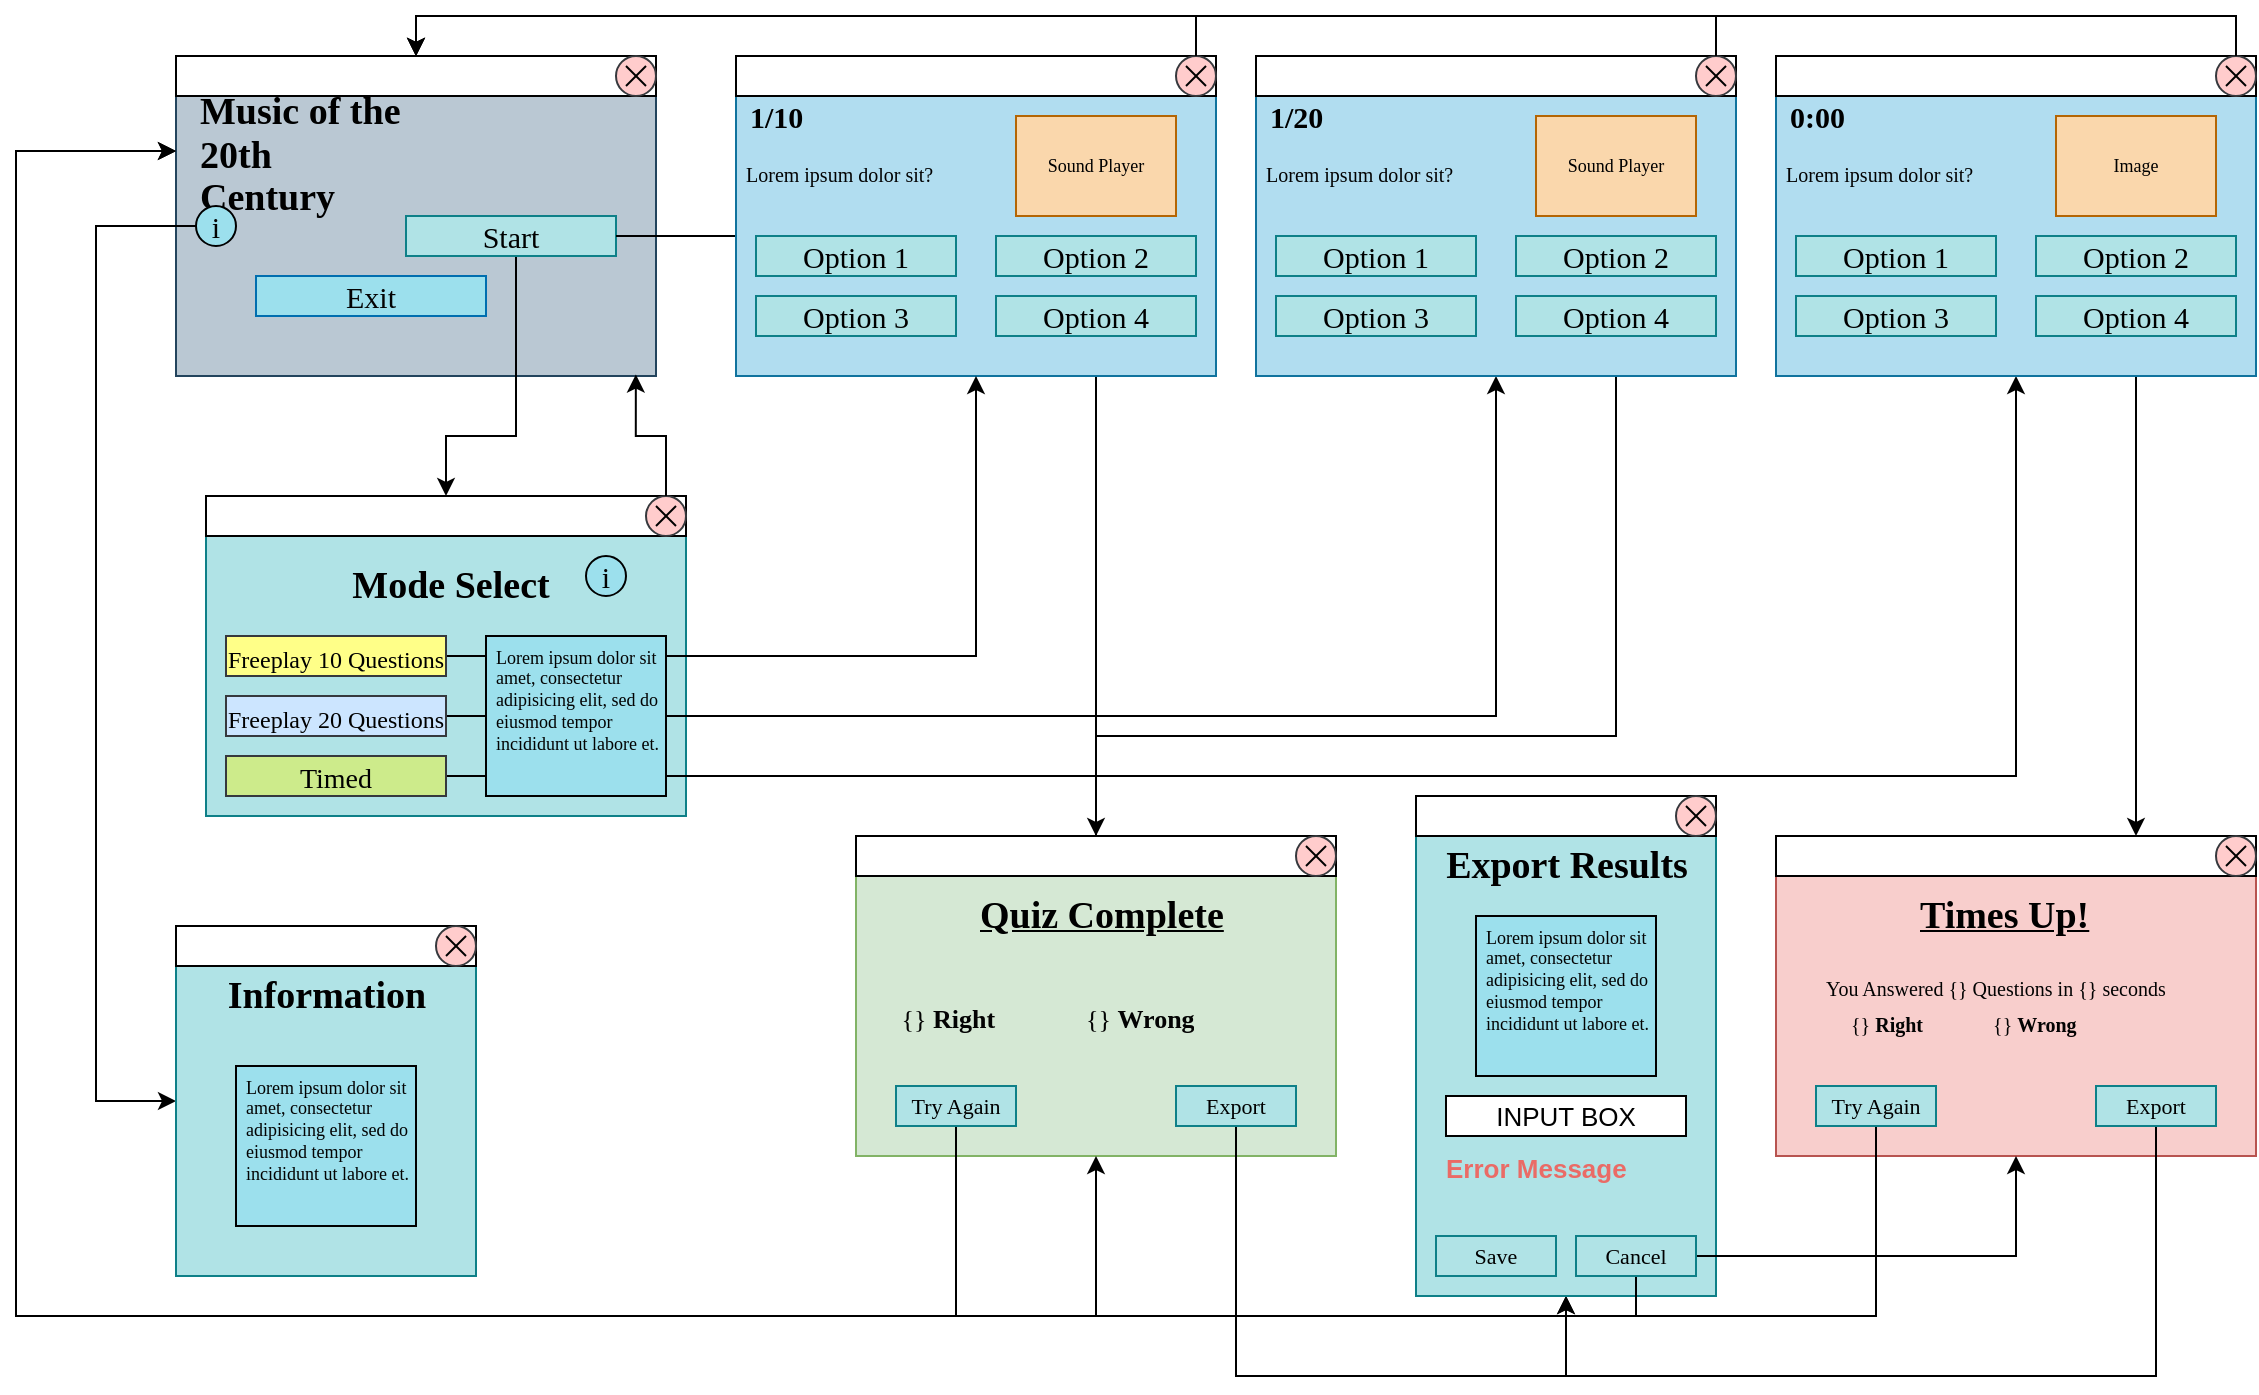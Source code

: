 <mxfile version="18.1.1" type="device"><diagram id="61djbIle68MF5SKyG_hI" name="Page-1"><mxGraphModel dx="2074" dy="706" grid="1" gridSize="10" guides="1" tooltips="1" connect="1" arrows="1" fold="1" page="1" pageScale="1" pageWidth="827" pageHeight="1169" math="0" shadow="0"><root><mxCell id="0"/><mxCell id="1" parent="0"/><mxCell id="8jJtC8SI8rTkBqyfktKI-1" value="" style="rounded=0;whiteSpace=wrap;html=1;fillColor=#bac8d3;strokeColor=#23445d;" parent="1" vertex="1"><mxGeometry x="40" y="40" width="240" height="150" as="geometry"/></mxCell><mxCell id="8jJtC8SI8rTkBqyfktKI-16" style="edgeStyle=orthogonalEdgeStyle;rounded=0;orthogonalLoop=1;jettySize=auto;html=1;exitX=0.5;exitY=1;exitDx=0;exitDy=0;fontFamily=Garamond;fontSize=19;fontColor=#030303;entryX=0.5;entryY=0;entryDx=0;entryDy=0;" parent="1" source="8jJtC8SI8rTkBqyfktKI-2" target="8jJtC8SI8rTkBqyfktKI-17" edge="1"><mxGeometry relative="1" as="geometry"><mxPoint x="70" y="290" as="targetPoint"/><Array as="points"><mxPoint x="210" y="220"/><mxPoint x="175" y="220"/></Array></mxGeometry></mxCell><mxCell id="8jJtC8SI8rTkBqyfktKI-2" value="&lt;font style=&quot;font-size: 15px;&quot; face=&quot;Garamond&quot;&gt;Start&lt;/font&gt;" style="rounded=0;whiteSpace=wrap;html=1;fillColor=#b0e3e6;strokeColor=#0e8088;" parent="1" vertex="1"><mxGeometry x="155" y="110" width="105" height="20" as="geometry"/></mxCell><mxCell id="8jJtC8SI8rTkBqyfktKI-3" value="&lt;font color=&quot;#030303&quot; style=&quot;font-size: 15px;&quot; face=&quot;Garamond&quot;&gt;Exit&lt;/font&gt;" style="rounded=0;whiteSpace=wrap;html=1;fillColor=#9CE0ED;strokeColor=#006EAF;fontColor=#ffffff;" parent="1" vertex="1"><mxGeometry x="80" y="140" width="115" height="20" as="geometry"/></mxCell><mxCell id="8jJtC8SI8rTkBqyfktKI-14" style="edgeStyle=orthogonalEdgeStyle;rounded=0;orthogonalLoop=1;jettySize=auto;html=1;exitX=1;exitY=0.5;exitDx=0;exitDy=0;fontFamily=Garamond;fontSize=19;fontColor=#030303;" parent="1" source="8jJtC8SI8rTkBqyfktKI-2" edge="1"><mxGeometry relative="1" as="geometry"><mxPoint x="400" y="100" as="targetPoint"/><mxPoint x="270" y="100" as="sourcePoint"/></mxGeometry></mxCell><mxCell id="8jJtC8SI8rTkBqyfktKI-7" value="&lt;h2&gt;&lt;font style=&quot;line-height: 0; font-size: 19px;&quot; face=&quot;Garamond&quot;&gt;Music of the 20th Century&lt;/font&gt;&lt;/h2&gt;" style="text;html=1;fillColor=none;align=left;verticalAlign=middle;whiteSpace=wrap;rounded=0;" parent="1" vertex="1"><mxGeometry x="50" y="50" width="110" height="60" as="geometry"/></mxCell><mxCell id="8jJtC8SI8rTkBqyfktKI-8" value="" style="rounded=0;whiteSpace=wrap;html=1;fontFamily=Garamond;fontSize=15;" parent="1" vertex="1"><mxGeometry x="40" y="30" width="240" height="20" as="geometry"/></mxCell><mxCell id="8jJtC8SI8rTkBqyfktKI-181" style="edgeStyle=orthogonalEdgeStyle;rounded=0;orthogonalLoop=1;jettySize=auto;html=1;exitX=0.75;exitY=1;exitDx=0;exitDy=0;entryX=0.75;entryY=0;entryDx=0;entryDy=0;fontFamily=Verdana;fontSize=10;fontColor=#030303;" parent="1" source="8jJtC8SI8rTkBqyfktKI-15" edge="1"><mxGeometry relative="1" as="geometry"><mxPoint x="500" y="465" as="targetPoint"/></mxGeometry></mxCell><mxCell id="8jJtC8SI8rTkBqyfktKI-15" value="" style="rounded=0;whiteSpace=wrap;html=1;fontFamily=Garamond;fontSize=19;fillColor=#b1ddf0;strokeColor=#10739e;" parent="1" vertex="1"><mxGeometry x="320" y="30" width="240" height="160" as="geometry"/></mxCell><mxCell id="8jJtC8SI8rTkBqyfktKI-17" value="" style="rounded=0;whiteSpace=wrap;html=1;fontFamily=Garamond;fontSize=19;fillColor=#b0e3e6;strokeColor=#0e8088;" parent="1" vertex="1"><mxGeometry x="55" y="250" width="240" height="160" as="geometry"/></mxCell><mxCell id="8jJtC8SI8rTkBqyfktKI-114" style="edgeStyle=orthogonalEdgeStyle;rounded=0;orthogonalLoop=1;jettySize=auto;html=1;exitX=1;exitY=0.5;exitDx=0;exitDy=0;fontFamily=Verdana;fontSize=15;fontColor=#030303;" parent="1" source="8jJtC8SI8rTkBqyfktKI-20" target="8jJtC8SI8rTkBqyfktKI-100" edge="1"><mxGeometry relative="1" as="geometry"/></mxCell><mxCell id="8jJtC8SI8rTkBqyfktKI-20" value="&lt;span style=&quot;font-size: 14px;&quot;&gt;Timed&lt;/span&gt;" style="rounded=0;whiteSpace=wrap;html=1;fontFamily=Garamond;fontSize=19;fillColor=#cdeb8b;strokeColor=#36393d;" parent="1" vertex="1"><mxGeometry x="65" y="380" width="110" height="20" as="geometry"/></mxCell><mxCell id="8jJtC8SI8rTkBqyfktKI-37" style="edgeStyle=orthogonalEdgeStyle;rounded=0;orthogonalLoop=1;jettySize=auto;html=1;exitX=1;exitY=0.5;exitDx=0;exitDy=0;entryX=0.5;entryY=1;entryDx=0;entryDy=0;fontFamily=Verdana;fontSize=9;fontColor=#030303;" parent="1" source="8jJtC8SI8rTkBqyfktKI-21" target="8jJtC8SI8rTkBqyfktKI-15" edge="1"><mxGeometry relative="1" as="geometry"/></mxCell><mxCell id="8jJtC8SI8rTkBqyfktKI-21" value="&lt;font style=&quot;font-size: 12px;&quot;&gt;Freeplay 10 Questions&lt;/font&gt;" style="rounded=0;whiteSpace=wrap;html=1;fontFamily=Garamond;fontSize=19;fillColor=#ffff88;strokeColor=#36393d;" parent="1" vertex="1"><mxGeometry x="65" y="320" width="110" height="20" as="geometry"/></mxCell><mxCell id="8jJtC8SI8rTkBqyfktKI-113" style="edgeStyle=orthogonalEdgeStyle;rounded=0;orthogonalLoop=1;jettySize=auto;html=1;exitX=1;exitY=0.5;exitDx=0;exitDy=0;entryX=0.5;entryY=1;entryDx=0;entryDy=0;fontFamily=Verdana;fontSize=15;fontColor=#030303;" parent="1" source="8jJtC8SI8rTkBqyfktKI-22" target="8jJtC8SI8rTkBqyfktKI-87" edge="1"><mxGeometry relative="1" as="geometry"/></mxCell><mxCell id="8jJtC8SI8rTkBqyfktKI-22" value="&lt;font style=&quot;font-size: 12px;&quot;&gt;Freeplay 20 Questions&lt;/font&gt;" style="rounded=0;whiteSpace=wrap;html=1;fontFamily=Garamond;fontSize=19;fillColor=#cce5ff;strokeColor=#36393d;" parent="1" vertex="1"><mxGeometry x="65" y="350" width="110" height="20" as="geometry"/></mxCell><mxCell id="8jJtC8SI8rTkBqyfktKI-25" value="&lt;font face=&quot;Verdana&quot; style=&quot;font-size: 15px;&quot;&gt;i&lt;/font&gt;" style="ellipse;whiteSpace=wrap;html=1;aspect=fixed;fontFamily=Garamond;fontSize=19;fontColor=#030303;fillColor=#9CE0ED;" parent="1" vertex="1"><mxGeometry x="245" y="280" width="20" height="20" as="geometry"/></mxCell><mxCell id="8jJtC8SI8rTkBqyfktKI-31" value="&lt;font style=&quot;font-size: 19px;&quot; face=&quot;Garamond&quot;&gt;&lt;b&gt;Mode Select&lt;/b&gt;&lt;/font&gt;" style="text;html=1;align=center;verticalAlign=middle;whiteSpace=wrap;rounded=0;fontFamily=Verdana;fontSize=12;" parent="1" vertex="1"><mxGeometry x="115" y="280" width="125" height="30" as="geometry"/></mxCell><mxCell id="8jJtC8SI8rTkBqyfktKI-32" value="" style="rounded=0;whiteSpace=wrap;html=1;fontFamily=Garamond;fontSize=15;" parent="1" vertex="1"><mxGeometry x="55" y="250" width="240" height="20" as="geometry"/></mxCell><mxCell id="8jJtC8SI8rTkBqyfktKI-34" value="" style="rounded=0;whiteSpace=wrap;html=1;fontFamily=Garamond;fontSize=19;fontColor=#030303;fillColor=#9CE0ED;align=left;" parent="1" vertex="1"><mxGeometry x="195" y="320" width="90" height="80" as="geometry"/></mxCell><mxCell id="8jJtC8SI8rTkBqyfktKI-35" value="&lt;h1&gt;&lt;br&gt;&lt;/h1&gt;&lt;p&gt;Lorem ipsum dolor sit amet, consectetur adipisicing elit, sed do eiusmod tempor incididunt ut labore et.&lt;/p&gt;" style="text;html=1;strokeColor=none;fillColor=none;spacing=5;spacingTop=-20;whiteSpace=wrap;overflow=hidden;rounded=0;labelBackgroundColor=none;fontFamily=Verdana;fontSize=9;fontColor=#030303;" parent="1" vertex="1"><mxGeometry x="195" y="290" width="90" height="110" as="geometry"/></mxCell><mxCell id="8jJtC8SI8rTkBqyfktKI-54" value="" style="group" parent="1" vertex="1" connectable="0"><mxGeometry x="275" y="250" width="20" height="20" as="geometry"/></mxCell><mxCell id="8jJtC8SI8rTkBqyfktKI-46" value="" style="ellipse;whiteSpace=wrap;html=1;aspect=fixed;labelBackgroundColor=none;fontFamily=Verdana;fontSize=9;fillColor=#ffcccc;strokeColor=#36393d;" parent="8jJtC8SI8rTkBqyfktKI-54" vertex="1"><mxGeometry width="20" height="20" as="geometry"/></mxCell><mxCell id="8jJtC8SI8rTkBqyfktKI-42" value="" style="endArrow=none;html=1;rounded=0;fontFamily=Garamond;fontSize=19;fontColor=#030303;" parent="8jJtC8SI8rTkBqyfktKI-54" edge="1"><mxGeometry width="50" height="50" relative="1" as="geometry"><mxPoint x="5" y="5" as="sourcePoint"/><mxPoint x="15" y="15" as="targetPoint"/></mxGeometry></mxCell><mxCell id="8jJtC8SI8rTkBqyfktKI-43" value="" style="endArrow=none;html=1;rounded=0;fontFamily=Garamond;fontSize=19;fontColor=#030303;" parent="8jJtC8SI8rTkBqyfktKI-54" edge="1"><mxGeometry width="50" height="50" relative="1" as="geometry"><mxPoint x="5" y="15" as="sourcePoint"/><mxPoint x="15" y="5" as="targetPoint"/></mxGeometry></mxCell><mxCell id="8jJtC8SI8rTkBqyfktKI-55" value="" style="group" parent="1" vertex="1" connectable="0"><mxGeometry x="260" y="30" width="20" height="20" as="geometry"/></mxCell><mxCell id="8jJtC8SI8rTkBqyfktKI-56" value="" style="ellipse;whiteSpace=wrap;html=1;aspect=fixed;labelBackgroundColor=none;fontFamily=Verdana;fontSize=9;fillColor=#ffcccc;strokeColor=#36393d;" parent="8jJtC8SI8rTkBqyfktKI-55" vertex="1"><mxGeometry width="20" height="20" as="geometry"/></mxCell><mxCell id="8jJtC8SI8rTkBqyfktKI-57" value="" style="endArrow=none;html=1;rounded=0;fontFamily=Garamond;fontSize=19;fontColor=#030303;" parent="8jJtC8SI8rTkBqyfktKI-55" edge="1"><mxGeometry width="50" height="50" relative="1" as="geometry"><mxPoint x="5" y="5" as="sourcePoint"/><mxPoint x="15" y="15" as="targetPoint"/></mxGeometry></mxCell><mxCell id="8jJtC8SI8rTkBqyfktKI-58" value="" style="endArrow=none;html=1;rounded=0;fontFamily=Garamond;fontSize=19;fontColor=#030303;" parent="8jJtC8SI8rTkBqyfktKI-55" edge="1"><mxGeometry width="50" height="50" relative="1" as="geometry"><mxPoint x="5" y="15" as="sourcePoint"/><mxPoint x="15" y="5" as="targetPoint"/></mxGeometry></mxCell><mxCell id="8jJtC8SI8rTkBqyfktKI-61" value="" style="rounded=0;whiteSpace=wrap;html=1;fontFamily=Garamond;fontSize=15;" parent="1" vertex="1"><mxGeometry x="320" y="30" width="240" height="20" as="geometry"/></mxCell><mxCell id="8jJtC8SI8rTkBqyfktKI-62" value="" style="group" parent="1" vertex="1" connectable="0"><mxGeometry x="540" y="30" width="20" height="20" as="geometry"/></mxCell><mxCell id="8jJtC8SI8rTkBqyfktKI-63" value="" style="ellipse;whiteSpace=wrap;html=1;aspect=fixed;labelBackgroundColor=none;fontFamily=Verdana;fontSize=9;fillColor=#ffcccc;strokeColor=#36393d;" parent="8jJtC8SI8rTkBqyfktKI-62" vertex="1"><mxGeometry width="20" height="20" as="geometry"/></mxCell><mxCell id="8jJtC8SI8rTkBqyfktKI-64" value="" style="endArrow=none;html=1;rounded=0;fontFamily=Garamond;fontSize=19;fontColor=#030303;" parent="8jJtC8SI8rTkBqyfktKI-62" edge="1"><mxGeometry width="50" height="50" relative="1" as="geometry"><mxPoint x="5" y="5" as="sourcePoint"/><mxPoint x="15" y="15" as="targetPoint"/></mxGeometry></mxCell><mxCell id="8jJtC8SI8rTkBqyfktKI-65" value="" style="endArrow=none;html=1;rounded=0;fontFamily=Garamond;fontSize=19;fontColor=#030303;" parent="8jJtC8SI8rTkBqyfktKI-62" edge="1"><mxGeometry width="50" height="50" relative="1" as="geometry"><mxPoint x="5" y="15" as="sourcePoint"/><mxPoint x="15" y="5" as="targetPoint"/></mxGeometry></mxCell><mxCell id="8jJtC8SI8rTkBqyfktKI-66" value="Sound Player" style="rounded=0;whiteSpace=wrap;html=1;labelBackgroundColor=none;fontFamily=Verdana;fontSize=9;fillColor=#fad7ac;strokeColor=#b46504;" parent="1" vertex="1"><mxGeometry x="460" y="60" width="80" height="50" as="geometry"/></mxCell><mxCell id="8jJtC8SI8rTkBqyfktKI-67" value="&lt;font style=&quot;font-size: 15px;&quot; face=&quot;Garamond&quot;&gt;Option 1&lt;/font&gt;" style="rounded=0;whiteSpace=wrap;html=1;fillColor=#b0e3e6;strokeColor=#0e8088;" parent="1" vertex="1"><mxGeometry x="330" y="120" width="100" height="20" as="geometry"/></mxCell><mxCell id="8jJtC8SI8rTkBqyfktKI-68" value="&lt;span style=&quot;font-family: Garamond; font-size: 15px;&quot;&gt;Option 3&lt;/span&gt;" style="rounded=0;whiteSpace=wrap;html=1;fillColor=#b0e3e6;strokeColor=#0e8088;" parent="1" vertex="1"><mxGeometry x="330" y="150" width="100" height="20" as="geometry"/></mxCell><mxCell id="8jJtC8SI8rTkBqyfktKI-69" value="&lt;span style=&quot;font-family: Garamond; font-size: 15px;&quot;&gt;Option 2&lt;/span&gt;" style="rounded=0;whiteSpace=wrap;html=1;fillColor=#b0e3e6;strokeColor=#0e8088;" parent="1" vertex="1"><mxGeometry x="450" y="120" width="100" height="20" as="geometry"/></mxCell><mxCell id="8jJtC8SI8rTkBqyfktKI-70" value="&lt;span style=&quot;font-family: Garamond; font-size: 15px;&quot;&gt;Option 4&lt;/span&gt;" style="rounded=0;whiteSpace=wrap;html=1;fillColor=#b0e3e6;strokeColor=#0e8088;" parent="1" vertex="1"><mxGeometry x="450" y="150" width="100" height="20" as="geometry"/></mxCell><mxCell id="8jJtC8SI8rTkBqyfktKI-72" value="&lt;p style=&quot;line-height: 0.8;&quot;&gt;&lt;/p&gt;&lt;h1 style=&quot;&quot;&gt;&lt;span style=&quot;background-color: initial; font-weight: normal; line-height: 0.8;&quot;&gt;&lt;font style=&quot;font-size: 10px;&quot;&gt;Lorem ipsum dolor sit?&lt;/font&gt;&lt;/span&gt;&lt;br&gt;&lt;/h1&gt;&lt;p&gt;&lt;/p&gt;" style="text;html=1;strokeColor=none;fillColor=none;spacing=5;spacingTop=-20;whiteSpace=wrap;overflow=hidden;rounded=0;labelBackgroundColor=none;fontFamily=Verdana;fontSize=9;fontColor=#030303;" parent="1" vertex="1"><mxGeometry x="320" y="75" width="130" height="50" as="geometry"/></mxCell><mxCell id="8jJtC8SI8rTkBqyfktKI-73" value="&lt;h2&gt;&lt;font style=&quot;line-height: 0; font-size: 15px;&quot; face=&quot;Garamond&quot;&gt;1/10&lt;/font&gt;&lt;/h2&gt;" style="text;html=1;fillColor=none;align=left;verticalAlign=middle;whiteSpace=wrap;rounded=0;" parent="1" vertex="1"><mxGeometry x="325" y="30" width="110" height="60" as="geometry"/></mxCell><mxCell id="8jJtC8SI8rTkBqyfktKI-136" style="edgeStyle=orthogonalEdgeStyle;rounded=0;orthogonalLoop=1;jettySize=auto;html=1;exitX=0;exitY=0.5;exitDx=0;exitDy=0;entryX=0;entryY=0.5;entryDx=0;entryDy=0;fontFamily=Verdana;fontSize=15;fontColor=#030303;" parent="1" source="8jJtC8SI8rTkBqyfktKI-74" target="8jJtC8SI8rTkBqyfktKI-118" edge="1"><mxGeometry relative="1" as="geometry"><Array as="points"><mxPoint y="115"/><mxPoint y="553"/></Array></mxGeometry></mxCell><mxCell id="8jJtC8SI8rTkBqyfktKI-74" value="&lt;font face=&quot;Verdana&quot; style=&quot;font-size: 15px;&quot;&gt;i&lt;/font&gt;" style="ellipse;whiteSpace=wrap;html=1;aspect=fixed;fontFamily=Garamond;fontSize=19;fontColor=#030303;fillColor=#9CE0ED;" parent="1" vertex="1"><mxGeometry x="50" y="105" width="20" height="20" as="geometry"/></mxCell><mxCell id="zmsjuyuUUa3Po2NDkEb8-5" style="edgeStyle=orthogonalEdgeStyle;rounded=0;orthogonalLoop=1;jettySize=auto;html=1;exitX=0.75;exitY=1;exitDx=0;exitDy=0;fontSize=13;entryX=0.5;entryY=0;entryDx=0;entryDy=0;" parent="1" source="8jJtC8SI8rTkBqyfktKI-87" target="8jJtC8SI8rTkBqyfktKI-160" edge="1"><mxGeometry relative="1" as="geometry"><mxPoint x="760" y="420" as="targetPoint"/><Array as="points"><mxPoint x="760" y="370"/><mxPoint x="500" y="370"/></Array></mxGeometry></mxCell><mxCell id="8jJtC8SI8rTkBqyfktKI-87" value="" style="rounded=0;whiteSpace=wrap;html=1;fontFamily=Garamond;fontSize=19;fillColor=#b1ddf0;strokeColor=#10739e;" parent="1" vertex="1"><mxGeometry x="580" y="30" width="240" height="160" as="geometry"/></mxCell><mxCell id="8jJtC8SI8rTkBqyfktKI-88" value="" style="rounded=0;whiteSpace=wrap;html=1;fontFamily=Garamond;fontSize=15;" parent="1" vertex="1"><mxGeometry x="580" y="30" width="240" height="20" as="geometry"/></mxCell><mxCell id="8jJtC8SI8rTkBqyfktKI-89" value="" style="group" parent="1" vertex="1" connectable="0"><mxGeometry x="800" y="30" width="20" height="20" as="geometry"/></mxCell><mxCell id="8jJtC8SI8rTkBqyfktKI-90" value="" style="ellipse;whiteSpace=wrap;html=1;aspect=fixed;labelBackgroundColor=none;fontFamily=Verdana;fontSize=9;fillColor=#ffcccc;strokeColor=#36393d;" parent="8jJtC8SI8rTkBqyfktKI-89" vertex="1"><mxGeometry width="20" height="20" as="geometry"/></mxCell><mxCell id="8jJtC8SI8rTkBqyfktKI-91" value="" style="endArrow=none;html=1;rounded=0;fontFamily=Garamond;fontSize=19;fontColor=#030303;" parent="8jJtC8SI8rTkBqyfktKI-89" edge="1"><mxGeometry width="50" height="50" relative="1" as="geometry"><mxPoint x="5" y="5" as="sourcePoint"/><mxPoint x="15" y="15" as="targetPoint"/></mxGeometry></mxCell><mxCell id="8jJtC8SI8rTkBqyfktKI-92" value="" style="endArrow=none;html=1;rounded=0;fontFamily=Garamond;fontSize=19;fontColor=#030303;" parent="8jJtC8SI8rTkBqyfktKI-89" edge="1"><mxGeometry width="50" height="50" relative="1" as="geometry"><mxPoint x="5" y="15" as="sourcePoint"/><mxPoint x="15" y="5" as="targetPoint"/></mxGeometry></mxCell><mxCell id="8jJtC8SI8rTkBqyfktKI-93" value="Sound Player" style="rounded=0;whiteSpace=wrap;html=1;labelBackgroundColor=none;fontFamily=Verdana;fontSize=9;fillColor=#fad7ac;strokeColor=#b46504;" parent="1" vertex="1"><mxGeometry x="720" y="60" width="80" height="50" as="geometry"/></mxCell><mxCell id="8jJtC8SI8rTkBqyfktKI-94" value="&lt;font style=&quot;font-size: 15px;&quot; face=&quot;Garamond&quot;&gt;Option 1&lt;/font&gt;" style="rounded=0;whiteSpace=wrap;html=1;fillColor=#b0e3e6;strokeColor=#0e8088;" parent="1" vertex="1"><mxGeometry x="590" y="120" width="100" height="20" as="geometry"/></mxCell><mxCell id="8jJtC8SI8rTkBqyfktKI-95" value="&lt;span style=&quot;font-family: Garamond; font-size: 15px;&quot;&gt;Option 3&lt;/span&gt;" style="rounded=0;whiteSpace=wrap;html=1;fillColor=#b0e3e6;strokeColor=#0e8088;" parent="1" vertex="1"><mxGeometry x="590" y="150" width="100" height="20" as="geometry"/></mxCell><mxCell id="8jJtC8SI8rTkBqyfktKI-96" value="&lt;span style=&quot;font-family: Garamond; font-size: 15px;&quot;&gt;Option 2&lt;/span&gt;" style="rounded=0;whiteSpace=wrap;html=1;fillColor=#b0e3e6;strokeColor=#0e8088;" parent="1" vertex="1"><mxGeometry x="710" y="120" width="100" height="20" as="geometry"/></mxCell><mxCell id="8jJtC8SI8rTkBqyfktKI-97" value="&lt;span style=&quot;font-family: Garamond; font-size: 15px;&quot;&gt;Option 4&lt;/span&gt;" style="rounded=0;whiteSpace=wrap;html=1;fillColor=#b0e3e6;strokeColor=#0e8088;" parent="1" vertex="1"><mxGeometry x="710" y="150" width="100" height="20" as="geometry"/></mxCell><mxCell id="8jJtC8SI8rTkBqyfktKI-98" value="&lt;p style=&quot;line-height: 0.8;&quot;&gt;&lt;/p&gt;&lt;h1 style=&quot;&quot;&gt;&lt;span style=&quot;background-color: initial; font-weight: normal; line-height: 0.8;&quot;&gt;&lt;font style=&quot;font-size: 10px;&quot;&gt;Lorem ipsum dolor sit?&lt;/font&gt;&lt;/span&gt;&lt;br&gt;&lt;/h1&gt;&lt;p&gt;&lt;/p&gt;" style="text;html=1;strokeColor=none;fillColor=none;spacing=5;spacingTop=-20;whiteSpace=wrap;overflow=hidden;rounded=0;labelBackgroundColor=none;fontFamily=Verdana;fontSize=9;fontColor=#030303;" parent="1" vertex="1"><mxGeometry x="580" y="75" width="130" height="50" as="geometry"/></mxCell><mxCell id="8jJtC8SI8rTkBqyfktKI-99" value="&lt;h2&gt;&lt;font style=&quot;line-height: 0; font-size: 15px;&quot; face=&quot;Garamond&quot;&gt;1/20&lt;/font&gt;&lt;/h2&gt;" style="text;html=1;fillColor=none;align=left;verticalAlign=middle;whiteSpace=wrap;rounded=0;" parent="1" vertex="1"><mxGeometry x="585" y="30" width="110" height="60" as="geometry"/></mxCell><mxCell id="8jJtC8SI8rTkBqyfktKI-157" style="edgeStyle=orthogonalEdgeStyle;rounded=0;orthogonalLoop=1;jettySize=auto;html=1;exitX=0.75;exitY=1;exitDx=0;exitDy=0;entryX=0.75;entryY=0;entryDx=0;entryDy=0;fontFamily=Verdana;fontSize=10;fontColor=#030303;" parent="1" source="8jJtC8SI8rTkBqyfktKI-100" target="8jJtC8SI8rTkBqyfktKI-138" edge="1"><mxGeometry relative="1" as="geometry"/></mxCell><mxCell id="8jJtC8SI8rTkBqyfktKI-100" value="" style="rounded=0;whiteSpace=wrap;html=1;fontFamily=Garamond;fontSize=19;fillColor=#b1ddf0;strokeColor=#10739e;" parent="1" vertex="1"><mxGeometry x="840" y="30" width="240" height="160" as="geometry"/></mxCell><mxCell id="8jJtC8SI8rTkBqyfktKI-101" value="" style="rounded=0;whiteSpace=wrap;html=1;fontFamily=Garamond;fontSize=15;" parent="1" vertex="1"><mxGeometry x="840" y="30" width="240" height="20" as="geometry"/></mxCell><mxCell id="8jJtC8SI8rTkBqyfktKI-102" value="" style="group" parent="1" vertex="1" connectable="0"><mxGeometry x="1060" y="30" width="20" height="20" as="geometry"/></mxCell><mxCell id="8jJtC8SI8rTkBqyfktKI-103" value="" style="ellipse;whiteSpace=wrap;html=1;aspect=fixed;labelBackgroundColor=none;fontFamily=Verdana;fontSize=9;fillColor=#ffcccc;strokeColor=#36393d;" parent="8jJtC8SI8rTkBqyfktKI-102" vertex="1"><mxGeometry width="20" height="20" as="geometry"/></mxCell><mxCell id="8jJtC8SI8rTkBqyfktKI-104" value="" style="endArrow=none;html=1;rounded=0;fontFamily=Garamond;fontSize=19;fontColor=#030303;" parent="8jJtC8SI8rTkBqyfktKI-102" edge="1"><mxGeometry width="50" height="50" relative="1" as="geometry"><mxPoint x="5" y="5" as="sourcePoint"/><mxPoint x="15" y="15" as="targetPoint"/></mxGeometry></mxCell><mxCell id="8jJtC8SI8rTkBqyfktKI-105" value="" style="endArrow=none;html=1;rounded=0;fontFamily=Garamond;fontSize=19;fontColor=#030303;" parent="8jJtC8SI8rTkBqyfktKI-102" edge="1"><mxGeometry width="50" height="50" relative="1" as="geometry"><mxPoint x="5" y="15" as="sourcePoint"/><mxPoint x="15" y="5" as="targetPoint"/></mxGeometry></mxCell><mxCell id="8jJtC8SI8rTkBqyfktKI-106" value="Image" style="rounded=0;whiteSpace=wrap;html=1;labelBackgroundColor=none;fontFamily=Verdana;fontSize=9;fillColor=#fad7ac;strokeColor=#b46504;" parent="1" vertex="1"><mxGeometry x="980" y="60" width="80" height="50" as="geometry"/></mxCell><mxCell id="8jJtC8SI8rTkBqyfktKI-107" value="&lt;font style=&quot;font-size: 15px;&quot; face=&quot;Garamond&quot;&gt;Option 1&lt;/font&gt;" style="rounded=0;whiteSpace=wrap;html=1;fillColor=#b0e3e6;strokeColor=#0e8088;" parent="1" vertex="1"><mxGeometry x="850" y="120" width="100" height="20" as="geometry"/></mxCell><mxCell id="8jJtC8SI8rTkBqyfktKI-108" value="&lt;span style=&quot;font-family: Garamond; font-size: 15px;&quot;&gt;Option 3&lt;/span&gt;" style="rounded=0;whiteSpace=wrap;html=1;fillColor=#b0e3e6;strokeColor=#0e8088;" parent="1" vertex="1"><mxGeometry x="850" y="150" width="100" height="20" as="geometry"/></mxCell><mxCell id="8jJtC8SI8rTkBqyfktKI-109" value="&lt;span style=&quot;font-family: Garamond; font-size: 15px;&quot;&gt;Option 2&lt;/span&gt;" style="rounded=0;whiteSpace=wrap;html=1;fillColor=#b0e3e6;strokeColor=#0e8088;" parent="1" vertex="1"><mxGeometry x="970" y="120" width="100" height="20" as="geometry"/></mxCell><mxCell id="8jJtC8SI8rTkBqyfktKI-110" value="&lt;span style=&quot;font-family: Garamond; font-size: 15px;&quot;&gt;Option 4&lt;/span&gt;" style="rounded=0;whiteSpace=wrap;html=1;fillColor=#b0e3e6;strokeColor=#0e8088;" parent="1" vertex="1"><mxGeometry x="970" y="150" width="100" height="20" as="geometry"/></mxCell><mxCell id="8jJtC8SI8rTkBqyfktKI-111" value="&lt;p style=&quot;line-height: 0.8;&quot;&gt;&lt;/p&gt;&lt;h1 style=&quot;&quot;&gt;&lt;span style=&quot;background-color: initial; font-weight: normal; line-height: 0.8;&quot;&gt;&lt;font style=&quot;font-size: 10px;&quot;&gt;Lorem ipsum dolor sit?&lt;/font&gt;&lt;/span&gt;&lt;br&gt;&lt;/h1&gt;&lt;p&gt;&lt;/p&gt;" style="text;html=1;strokeColor=none;fillColor=none;spacing=5;spacingTop=-20;whiteSpace=wrap;overflow=hidden;rounded=0;labelBackgroundColor=none;fontFamily=Verdana;fontSize=9;fontColor=#030303;" parent="1" vertex="1"><mxGeometry x="840" y="75" width="130" height="50" as="geometry"/></mxCell><mxCell id="8jJtC8SI8rTkBqyfktKI-112" value="&lt;h2&gt;&lt;font face=&quot;Garamond&quot;&gt;&lt;span style=&quot;font-size: 15px;&quot;&gt;0:00&lt;/span&gt;&lt;/font&gt;&lt;/h2&gt;" style="text;html=1;fillColor=none;align=left;verticalAlign=middle;whiteSpace=wrap;rounded=0;" parent="1" vertex="1"><mxGeometry x="845" y="30" width="110" height="60" as="geometry"/></mxCell><mxCell id="8jJtC8SI8rTkBqyfktKI-115" style="edgeStyle=orthogonalEdgeStyle;rounded=0;orthogonalLoop=1;jettySize=auto;html=1;exitX=0.5;exitY=0;exitDx=0;exitDy=0;entryX=0.5;entryY=0;entryDx=0;entryDy=0;fontFamily=Verdana;fontSize=15;fontColor=#030303;" parent="1" source="8jJtC8SI8rTkBqyfktKI-63" target="8jJtC8SI8rTkBqyfktKI-8" edge="1"><mxGeometry relative="1" as="geometry"/></mxCell><mxCell id="8jJtC8SI8rTkBqyfktKI-116" style="edgeStyle=orthogonalEdgeStyle;rounded=0;orthogonalLoop=1;jettySize=auto;html=1;exitX=0.5;exitY=0;exitDx=0;exitDy=0;entryX=0.5;entryY=0;entryDx=0;entryDy=0;fontFamily=Verdana;fontSize=15;fontColor=#030303;" parent="1" source="8jJtC8SI8rTkBqyfktKI-90" target="8jJtC8SI8rTkBqyfktKI-8" edge="1"><mxGeometry relative="1" as="geometry"/></mxCell><mxCell id="8jJtC8SI8rTkBqyfktKI-117" style="edgeStyle=orthogonalEdgeStyle;rounded=0;orthogonalLoop=1;jettySize=auto;html=1;exitX=0.5;exitY=0;exitDx=0;exitDy=0;entryX=0.5;entryY=0;entryDx=0;entryDy=0;fontFamily=Verdana;fontSize=15;fontColor=#030303;" parent="1" source="8jJtC8SI8rTkBqyfktKI-103" target="8jJtC8SI8rTkBqyfktKI-8" edge="1"><mxGeometry relative="1" as="geometry"/></mxCell><mxCell id="8jJtC8SI8rTkBqyfktKI-118" value="" style="rounded=0;whiteSpace=wrap;html=1;fontFamily=Garamond;fontSize=19;fillColor=#b0e3e6;strokeColor=#0e8088;" parent="1" vertex="1"><mxGeometry x="40" y="465" width="150" height="175" as="geometry"/></mxCell><mxCell id="8jJtC8SI8rTkBqyfktKI-123" value="&lt;font style=&quot;font-size: 19px;&quot; face=&quot;Garamond&quot;&gt;&lt;b&gt;Information&lt;/b&gt;&lt;/font&gt;" style="text;html=1;align=center;verticalAlign=middle;whiteSpace=wrap;rounded=0;fontFamily=Verdana;fontSize=12;" parent="1" vertex="1"><mxGeometry x="52.5" y="485" width="125" height="30" as="geometry"/></mxCell><mxCell id="8jJtC8SI8rTkBqyfktKI-124" value="" style="rounded=0;whiteSpace=wrap;html=1;fontFamily=Garamond;fontSize=15;" parent="1" vertex="1"><mxGeometry x="40" y="465" width="150" height="20" as="geometry"/></mxCell><mxCell id="8jJtC8SI8rTkBqyfktKI-125" value="" style="rounded=0;whiteSpace=wrap;html=1;fontFamily=Garamond;fontSize=19;fontColor=#030303;fillColor=#9CE0ED;align=left;" parent="1" vertex="1"><mxGeometry x="70" y="535" width="90" height="80" as="geometry"/></mxCell><mxCell id="8jJtC8SI8rTkBqyfktKI-126" value="&lt;h1&gt;&lt;br&gt;&lt;/h1&gt;&lt;p&gt;Lorem ipsum dolor sit amet, consectetur adipisicing elit, sed do eiusmod tempor incididunt ut labore et.&lt;/p&gt;" style="text;html=1;strokeColor=none;fillColor=none;spacing=5;spacingTop=-20;whiteSpace=wrap;overflow=hidden;rounded=0;labelBackgroundColor=none;fontFamily=Verdana;fontSize=9;fontColor=#030303;" parent="1" vertex="1"><mxGeometry x="70" y="505" width="90" height="110" as="geometry"/></mxCell><mxCell id="8jJtC8SI8rTkBqyfktKI-127" value="" style="group" parent="1" vertex="1" connectable="0"><mxGeometry x="170" y="465" width="20" height="20" as="geometry"/></mxCell><mxCell id="8jJtC8SI8rTkBqyfktKI-128" value="" style="ellipse;whiteSpace=wrap;html=1;aspect=fixed;labelBackgroundColor=none;fontFamily=Verdana;fontSize=9;fillColor=#ffcccc;strokeColor=#36393d;" parent="8jJtC8SI8rTkBqyfktKI-127" vertex="1"><mxGeometry width="20" height="20" as="geometry"/></mxCell><mxCell id="8jJtC8SI8rTkBqyfktKI-129" value="" style="endArrow=none;html=1;rounded=0;fontFamily=Garamond;fontSize=19;fontColor=#030303;" parent="8jJtC8SI8rTkBqyfktKI-127" edge="1"><mxGeometry width="50" height="50" relative="1" as="geometry"><mxPoint x="5" y="5" as="sourcePoint"/><mxPoint x="15" y="15" as="targetPoint"/></mxGeometry></mxCell><mxCell id="8jJtC8SI8rTkBqyfktKI-130" value="" style="endArrow=none;html=1;rounded=0;fontFamily=Garamond;fontSize=19;fontColor=#030303;" parent="8jJtC8SI8rTkBqyfktKI-127" edge="1"><mxGeometry width="50" height="50" relative="1" as="geometry"><mxPoint x="5" y="15" as="sourcePoint"/><mxPoint x="15" y="5" as="targetPoint"/></mxGeometry></mxCell><mxCell id="8jJtC8SI8rTkBqyfktKI-134" style="edgeStyle=orthogonalEdgeStyle;rounded=0;orthogonalLoop=1;jettySize=auto;html=1;exitX=0.5;exitY=0;exitDx=0;exitDy=0;entryX=0.958;entryY=0.995;entryDx=0;entryDy=0;entryPerimeter=0;fontFamily=Verdana;fontSize=15;fontColor=#030303;" parent="1" source="8jJtC8SI8rTkBqyfktKI-46" target="8jJtC8SI8rTkBqyfktKI-1" edge="1"><mxGeometry relative="1" as="geometry"/></mxCell><mxCell id="8jJtC8SI8rTkBqyfktKI-137" value="" style="rounded=0;whiteSpace=wrap;html=1;fontFamily=Garamond;fontSize=19;fillColor=#f8cecc;strokeColor=#b85450;" parent="1" vertex="1"><mxGeometry x="840" y="420" width="240" height="160" as="geometry"/></mxCell><mxCell id="8jJtC8SI8rTkBqyfktKI-138" value="" style="rounded=0;whiteSpace=wrap;html=1;fontFamily=Garamond;fontSize=15;" parent="1" vertex="1"><mxGeometry x="840" y="420" width="240" height="20" as="geometry"/></mxCell><mxCell id="8jJtC8SI8rTkBqyfktKI-139" value="" style="group" parent="1" vertex="1" connectable="0"><mxGeometry x="1060" y="420" width="20" height="20" as="geometry"/></mxCell><mxCell id="8jJtC8SI8rTkBqyfktKI-140" value="" style="ellipse;whiteSpace=wrap;html=1;aspect=fixed;labelBackgroundColor=none;fontFamily=Verdana;fontSize=9;fillColor=#ffcccc;strokeColor=#36393d;" parent="8jJtC8SI8rTkBqyfktKI-139" vertex="1"><mxGeometry width="20" height="20" as="geometry"/></mxCell><mxCell id="8jJtC8SI8rTkBqyfktKI-141" value="" style="endArrow=none;html=1;rounded=0;fontFamily=Garamond;fontSize=19;fontColor=#030303;" parent="8jJtC8SI8rTkBqyfktKI-139" edge="1"><mxGeometry width="50" height="50" relative="1" as="geometry"><mxPoint x="5" y="5" as="sourcePoint"/><mxPoint x="15" y="15" as="targetPoint"/></mxGeometry></mxCell><mxCell id="8jJtC8SI8rTkBqyfktKI-142" value="" style="endArrow=none;html=1;rounded=0;fontFamily=Garamond;fontSize=19;fontColor=#030303;" parent="8jJtC8SI8rTkBqyfktKI-139" edge="1"><mxGeometry width="50" height="50" relative="1" as="geometry"><mxPoint x="5" y="15" as="sourcePoint"/><mxPoint x="15" y="5" as="targetPoint"/></mxGeometry></mxCell><mxCell id="8jJtC8SI8rTkBqyfktKI-182" style="edgeStyle=orthogonalEdgeStyle;rounded=0;orthogonalLoop=1;jettySize=auto;html=1;exitX=0.5;exitY=1;exitDx=0;exitDy=0;entryX=0;entryY=0.25;entryDx=0;entryDy=0;fontFamily=Verdana;fontSize=10;fontColor=#030303;" parent="1" source="8jJtC8SI8rTkBqyfktKI-145" target="8jJtC8SI8rTkBqyfktKI-1" edge="1"><mxGeometry relative="1" as="geometry"><Array as="points"><mxPoint x="890" y="660"/><mxPoint x="-40" y="660"/><mxPoint x="-40" y="78"/></Array></mxGeometry></mxCell><mxCell id="8jJtC8SI8rTkBqyfktKI-145" value="&lt;span style=&quot;font-family: Garamond;&quot;&gt;&lt;font style=&quot;font-size: 11px;&quot;&gt;Try Again&lt;/font&gt;&lt;/span&gt;" style="rounded=0;whiteSpace=wrap;html=1;fillColor=#b0e3e6;strokeColor=#0e8088;" parent="1" vertex="1"><mxGeometry x="860" y="545" width="60" height="20" as="geometry"/></mxCell><mxCell id="zmsjuyuUUa3Po2NDkEb8-44" style="edgeStyle=orthogonalEdgeStyle;rounded=0;orthogonalLoop=1;jettySize=auto;html=1;fontSize=13;fontColor=#EA6B66;entryX=0.5;entryY=1;entryDx=0;entryDy=0;" parent="1" source="8jJtC8SI8rTkBqyfktKI-147" target="zmsjuyuUUa3Po2NDkEb8-27" edge="1"><mxGeometry relative="1" as="geometry"><mxPoint x="1030" y="740" as="targetPoint"/><Array as="points"><mxPoint x="1030" y="690"/><mxPoint x="735" y="690"/></Array></mxGeometry></mxCell><mxCell id="8jJtC8SI8rTkBqyfktKI-147" value="&lt;span style=&quot;font-family: Garamond;&quot;&gt;&lt;font style=&quot;font-size: 11px;&quot;&gt;Export&lt;/font&gt;&lt;/span&gt;" style="rounded=0;whiteSpace=wrap;html=1;fillColor=#b0e3e6;strokeColor=#0e8088;" parent="1" vertex="1"><mxGeometry x="1000" y="545" width="60" height="20" as="geometry"/></mxCell><mxCell id="8jJtC8SI8rTkBqyfktKI-150" value="&lt;h2&gt;&lt;font style=&quot;line-height: 0; font-size: 19px;&quot; face=&quot;Garamond&quot;&gt;&lt;u&gt;Times Up!&lt;/u&gt;&lt;/font&gt;&lt;/h2&gt;" style="text;html=1;fillColor=none;align=left;verticalAlign=middle;whiteSpace=wrap;rounded=0;" parent="1" vertex="1"><mxGeometry x="910" y="430" width="110" height="60" as="geometry"/></mxCell><mxCell id="8jJtC8SI8rTkBqyfktKI-151" value="&lt;p style=&quot;line-height: 0.7;&quot;&gt;&lt;/p&gt;&lt;h1 style=&quot;font-size: 10px;&quot;&gt;&lt;br style=&quot;&quot;&gt;&lt;/h1&gt;&lt;p style=&quot;line-height: 1.1; font-size: 10px;&quot;&gt;&lt;font style=&quot;font-size: 10px;&quot;&gt;You Answered {} Questions in {} seconds&lt;/font&gt;&lt;/p&gt;&lt;p style=&quot;line-height: 0.6; font-size: 10px;&quot;&gt;&lt;span style=&quot;background-color: initial;&quot;&gt;&amp;nbsp;&amp;nbsp;&lt;/span&gt;&lt;span style=&quot;background-color: initial;&quot;&gt;&amp;nbsp; &amp;nbsp;{}&amp;nbsp;&lt;b&gt;Right&amp;nbsp; &amp;nbsp; &amp;nbsp; &amp;nbsp; &amp;nbsp; &amp;nbsp; &amp;nbsp;&amp;nbsp;&lt;/b&gt;{}&amp;nbsp;&lt;b&gt;Wrong&lt;/b&gt;&lt;/span&gt;&lt;/p&gt;&lt;span style=&quot;color: rgba(0, 0, 0, 0); font-family: monospace; font-size: 0px;&quot;&gt;%3CmxGraphModel%3E%3Croot%3E%3CmxCell%20id%3D%220%22%2F%3E%3CmxCell%20id%3D%221%22%20parent%3D%220%22%2F%3E%3CmxCell%20id%3D%222%22%20value%3D%22%26lt%3Bh1%26gt%3B%26lt%3Bbr%26gt%3B%26lt%3B%2Fh1%26gt%3B%26lt%3Bp%26gt%3BLorem%20ipsum%20dolor%20sit%20amet%2C%20consectetur%20adipisicing%20elit%2C%20sed%20do%20eiusmod%20tempor%20incididunt%20ut%20labore%20et.%26lt%3B%2Fp%26gt%3B%22%20style%3D%22text%3Bhtml%3D1%3BstrokeColor%3Dnone%3BfillColor%3Dnone%3Bspacing%3D5%3BspacingTop%3D-20%3BwhiteSpace%3Dwrap%3Boverflow%3Dhidden%3Brounded%3D0%3BlabelBackgroundColor%3Dnone%3BfontFamily%3DVerdana%3BfontSize%3D9%3BfontColor%3D%23030303%3B%22%20vertex%3D%221%22%20parent%3D%221%22%3E%3CmxGeometry%20x%3D%22180%22%20y%3D%22330%22%20width%3D%2290%22%20height%3D%22110%22%20as%3D%22geometry%22%2F%3E%3C%2FmxCell%3E%3C%2Froot%3E%3C%2FmxGraphModel%3E&lt;/span&gt;&lt;p style=&quot;line-height: 0; font-size: 10px;&quot;&gt;&lt;br&gt;&lt;/p&gt;&lt;p&gt;&lt;/p&gt;" style="text;html=1;strokeColor=none;fillColor=none;spacing=5;spacingTop=-20;whiteSpace=wrap;overflow=hidden;rounded=0;labelBackgroundColor=none;fontFamily=Verdana;fontSize=9;fontColor=#030303;" parent="1" vertex="1"><mxGeometry x="860" y="470" width="190" height="70" as="geometry"/></mxCell><mxCell id="8jJtC8SI8rTkBqyfktKI-152" style="edgeStyle=orthogonalEdgeStyle;rounded=0;orthogonalLoop=1;jettySize=auto;html=1;exitX=0.5;exitY=1;exitDx=0;exitDy=0;fontFamily=Verdana;fontSize=10;fontColor=#030303;" parent="1" source="8jJtC8SI8rTkBqyfktKI-145" target="8jJtC8SI8rTkBqyfktKI-145" edge="1"><mxGeometry relative="1" as="geometry"/></mxCell><mxCell id="8jJtC8SI8rTkBqyfktKI-159" value="" style="rounded=0;whiteSpace=wrap;html=1;fontFamily=Garamond;fontSize=19;fillColor=#d5e8d4;strokeColor=#82b366;" parent="1" vertex="1"><mxGeometry x="380" y="420" width="240" height="160" as="geometry"/></mxCell><mxCell id="8jJtC8SI8rTkBqyfktKI-160" value="" style="rounded=0;whiteSpace=wrap;html=1;fontFamily=Garamond;fontSize=15;" parent="1" vertex="1"><mxGeometry x="380" y="420" width="240" height="20" as="geometry"/></mxCell><mxCell id="8jJtC8SI8rTkBqyfktKI-161" value="" style="group" parent="1" vertex="1" connectable="0"><mxGeometry x="600" y="420" width="20" height="20" as="geometry"/></mxCell><mxCell id="8jJtC8SI8rTkBqyfktKI-162" value="" style="ellipse;whiteSpace=wrap;html=1;aspect=fixed;labelBackgroundColor=none;fontFamily=Verdana;fontSize=9;fillColor=#ffcccc;strokeColor=#36393d;" parent="8jJtC8SI8rTkBqyfktKI-161" vertex="1"><mxGeometry width="20" height="20" as="geometry"/></mxCell><mxCell id="8jJtC8SI8rTkBqyfktKI-163" value="" style="endArrow=none;html=1;rounded=0;fontFamily=Garamond;fontSize=19;fontColor=#030303;" parent="8jJtC8SI8rTkBqyfktKI-161" edge="1"><mxGeometry width="50" height="50" relative="1" as="geometry"><mxPoint x="5" y="5" as="sourcePoint"/><mxPoint x="15" y="15" as="targetPoint"/></mxGeometry></mxCell><mxCell id="8jJtC8SI8rTkBqyfktKI-164" value="" style="endArrow=none;html=1;rounded=0;fontFamily=Garamond;fontSize=19;fontColor=#030303;" parent="8jJtC8SI8rTkBqyfktKI-161" edge="1"><mxGeometry width="50" height="50" relative="1" as="geometry"><mxPoint x="5" y="15" as="sourcePoint"/><mxPoint x="15" y="5" as="targetPoint"/></mxGeometry></mxCell><mxCell id="8jJtC8SI8rTkBqyfktKI-183" style="edgeStyle=orthogonalEdgeStyle;rounded=0;orthogonalLoop=1;jettySize=auto;html=1;exitX=0.5;exitY=1;exitDx=0;exitDy=0;entryX=0;entryY=0.25;entryDx=0;entryDy=0;fontFamily=Verdana;fontSize=10;fontColor=#030303;" parent="1" source="8jJtC8SI8rTkBqyfktKI-165" target="8jJtC8SI8rTkBqyfktKI-1" edge="1"><mxGeometry relative="1" as="geometry"><Array as="points"><mxPoint x="430" y="660"/><mxPoint x="-40" y="660"/><mxPoint x="-40" y="78"/></Array></mxGeometry></mxCell><mxCell id="8jJtC8SI8rTkBqyfktKI-165" value="&lt;span style=&quot;font-family: Garamond;&quot;&gt;&lt;font style=&quot;font-size: 11px;&quot;&gt;Try Again&lt;/font&gt;&lt;/span&gt;" style="rounded=0;whiteSpace=wrap;html=1;fillColor=#b0e3e6;strokeColor=#0e8088;" parent="1" vertex="1"><mxGeometry x="400" y="545" width="60" height="20" as="geometry"/></mxCell><mxCell id="zmsjuyuUUa3Po2NDkEb8-45" style="edgeStyle=orthogonalEdgeStyle;rounded=0;orthogonalLoop=1;jettySize=auto;html=1;fontSize=13;fontColor=#EA6B66;entryX=0.5;entryY=1;entryDx=0;entryDy=0;exitX=0.5;exitY=1;exitDx=0;exitDy=0;" parent="1" source="8jJtC8SI8rTkBqyfktKI-166" target="zmsjuyuUUa3Po2NDkEb8-27" edge="1"><mxGeometry relative="1" as="geometry"><mxPoint x="570" y="760" as="targetPoint"/><Array as="points"><mxPoint x="570" y="690"/><mxPoint x="735" y="690"/></Array></mxGeometry></mxCell><mxCell id="8jJtC8SI8rTkBqyfktKI-166" value="&lt;span style=&quot;font-family: Garamond;&quot;&gt;&lt;font style=&quot;font-size: 11px;&quot;&gt;Export&lt;/font&gt;&lt;/span&gt;" style="rounded=0;whiteSpace=wrap;html=1;fillColor=#b0e3e6;strokeColor=#0e8088;" parent="1" vertex="1"><mxGeometry x="540" y="545" width="60" height="20" as="geometry"/></mxCell><mxCell id="8jJtC8SI8rTkBqyfktKI-167" value="&lt;h2&gt;&lt;font style=&quot;line-height: 0; font-size: 19px;&quot; face=&quot;Garamond&quot;&gt;&lt;u&gt;Quiz Complete&lt;/u&gt;&lt;/font&gt;&lt;/h2&gt;" style="text;html=1;fillColor=none;align=left;verticalAlign=middle;whiteSpace=wrap;rounded=0;" parent="1" vertex="1"><mxGeometry x="440" y="430" width="130" height="60" as="geometry"/></mxCell><mxCell id="8jJtC8SI8rTkBqyfktKI-169" style="edgeStyle=orthogonalEdgeStyle;rounded=0;orthogonalLoop=1;jettySize=auto;html=1;exitX=0.5;exitY=1;exitDx=0;exitDy=0;fontFamily=Verdana;fontSize=10;fontColor=#030303;" parent="1" source="8jJtC8SI8rTkBqyfktKI-165" target="8jJtC8SI8rTkBqyfktKI-165" edge="1"><mxGeometry relative="1" as="geometry"/></mxCell><mxCell id="zmsjuyuUUa3Po2NDkEb8-2" value="&lt;h1 style=&quot;font-size: 13px;&quot;&gt;&lt;span style=&quot;color: rgb(3, 3, 3); font-family: Verdana; font-weight: 400;&quot;&gt;&amp;nbsp; &amp;nbsp;{}&amp;nbsp;&lt;/span&gt;&lt;b style=&quot;color: rgb(3, 3, 3); font-family: Verdana;&quot;&gt;Right&amp;nbsp; &amp;nbsp; &amp;nbsp; &amp;nbsp; &amp;nbsp; &amp;nbsp; &amp;nbsp;&amp;nbsp;&lt;/b&gt;&lt;span style=&quot;color: rgb(3, 3, 3); font-family: Verdana; font-weight: 400;&quot;&gt;{}&amp;nbsp;&lt;/span&gt;&lt;b style=&quot;color: rgb(3, 3, 3); font-family: Verdana;&quot;&gt;Wrong&lt;/b&gt;&lt;br&gt;&lt;/h1&gt;" style="text;html=1;strokeColor=none;fillColor=none;spacing=5;spacingTop=-20;whiteSpace=wrap;overflow=hidden;rounded=0;" parent="1" vertex="1"><mxGeometry x="387.5" y="505" width="225" height="20" as="geometry"/></mxCell><mxCell id="zmsjuyuUUa3Po2NDkEb8-27" value="" style="rounded=0;whiteSpace=wrap;html=1;fontFamily=Garamond;fontSize=19;fillColor=#b0e3e6;strokeColor=#0e8088;" parent="1" vertex="1"><mxGeometry x="660" y="400" width="150" height="250" as="geometry"/></mxCell><mxCell id="zmsjuyuUUa3Po2NDkEb8-28" value="&lt;font style=&quot;font-size: 19px;&quot; face=&quot;Garamond&quot;&gt;&lt;b&gt;Export Results&lt;/b&gt;&lt;/font&gt;" style="text;html=1;align=center;verticalAlign=middle;whiteSpace=wrap;rounded=0;fontFamily=Verdana;fontSize=12;" parent="1" vertex="1"><mxGeometry x="672.5" y="420" width="125" height="30" as="geometry"/></mxCell><mxCell id="zmsjuyuUUa3Po2NDkEb8-29" value="" style="rounded=0;whiteSpace=wrap;html=1;fontFamily=Garamond;fontSize=15;" parent="1" vertex="1"><mxGeometry x="660" y="400" width="150" height="20" as="geometry"/></mxCell><mxCell id="zmsjuyuUUa3Po2NDkEb8-30" value="" style="rounded=0;whiteSpace=wrap;html=1;fontFamily=Garamond;fontSize=19;fontColor=#030303;fillColor=#9CE0ED;align=left;" parent="1" vertex="1"><mxGeometry x="690" y="460" width="90" height="80" as="geometry"/></mxCell><mxCell id="zmsjuyuUUa3Po2NDkEb8-31" value="&lt;h1&gt;&lt;br&gt;&lt;/h1&gt;&lt;p&gt;Lorem ipsum dolor sit amet, consectetur adipisicing elit, sed do eiusmod tempor incididunt ut labore et.&lt;/p&gt;" style="text;html=1;strokeColor=none;fillColor=none;spacing=5;spacingTop=-20;whiteSpace=wrap;overflow=hidden;rounded=0;labelBackgroundColor=none;fontFamily=Verdana;fontSize=9;fontColor=#030303;" parent="1" vertex="1"><mxGeometry x="690" y="430" width="90" height="110" as="geometry"/></mxCell><mxCell id="zmsjuyuUUa3Po2NDkEb8-32" value="" style="group" parent="1" vertex="1" connectable="0"><mxGeometry x="790" y="400" width="20" height="20" as="geometry"/></mxCell><mxCell id="zmsjuyuUUa3Po2NDkEb8-33" value="" style="ellipse;whiteSpace=wrap;html=1;aspect=fixed;labelBackgroundColor=none;fontFamily=Verdana;fontSize=9;fillColor=#ffcccc;strokeColor=#36393d;" parent="zmsjuyuUUa3Po2NDkEb8-32" vertex="1"><mxGeometry width="20" height="20" as="geometry"/></mxCell><mxCell id="zmsjuyuUUa3Po2NDkEb8-34" value="" style="endArrow=none;html=1;rounded=0;fontFamily=Garamond;fontSize=19;fontColor=#030303;" parent="zmsjuyuUUa3Po2NDkEb8-32" edge="1"><mxGeometry width="50" height="50" relative="1" as="geometry"><mxPoint x="5" y="5" as="sourcePoint"/><mxPoint x="15" y="15" as="targetPoint"/></mxGeometry></mxCell><mxCell id="zmsjuyuUUa3Po2NDkEb8-35" value="" style="endArrow=none;html=1;rounded=0;fontFamily=Garamond;fontSize=19;fontColor=#030303;" parent="zmsjuyuUUa3Po2NDkEb8-32" edge="1"><mxGeometry width="50" height="50" relative="1" as="geometry"><mxPoint x="5" y="15" as="sourcePoint"/><mxPoint x="15" y="5" as="targetPoint"/></mxGeometry></mxCell><mxCell id="zmsjuyuUUa3Po2NDkEb8-36" value="INPUT BOX" style="rounded=0;whiteSpace=wrap;html=1;fontSize=13;" parent="1" vertex="1"><mxGeometry x="675" y="550" width="120" height="20" as="geometry"/></mxCell><mxCell id="zmsjuyuUUa3Po2NDkEb8-37" value="&lt;h1 style=&quot;&quot;&gt;&lt;font color=&quot;#ea6b66&quot; style=&quot;line-height: 0.8; font-size: 13px;&quot;&gt;Error Message&lt;/font&gt;&lt;/h1&gt;" style="text;html=1;strokeColor=none;fillColor=none;spacing=5;spacingTop=-20;whiteSpace=wrap;overflow=hidden;rounded=0;fontSize=13;" parent="1" vertex="1"><mxGeometry x="670" y="560" width="140" height="40" as="geometry"/></mxCell><mxCell id="zmsjuyuUUa3Po2NDkEb8-38" value="&lt;span style=&quot;font-family: Garamond;&quot;&gt;&lt;font style=&quot;font-size: 11px;&quot;&gt;Save&lt;/font&gt;&lt;/span&gt;" style="rounded=0;whiteSpace=wrap;html=1;fillColor=#b0e3e6;strokeColor=#0e8088;" parent="1" vertex="1"><mxGeometry x="670" y="620" width="60" height="20" as="geometry"/></mxCell><mxCell id="zmsjuyuUUa3Po2NDkEb8-46" style="edgeStyle=orthogonalEdgeStyle;rounded=0;orthogonalLoop=1;jettySize=auto;html=1;fontSize=13;fontColor=#EA6B66;entryX=0.5;entryY=1;entryDx=0;entryDy=0;" parent="1" source="zmsjuyuUUa3Po2NDkEb8-39" target="8jJtC8SI8rTkBqyfktKI-137" edge="1"><mxGeometry relative="1" as="geometry"><mxPoint x="770" y="710" as="targetPoint"/></mxGeometry></mxCell><mxCell id="zmsjuyuUUa3Po2NDkEb8-47" style="edgeStyle=orthogonalEdgeStyle;rounded=0;orthogonalLoop=1;jettySize=auto;html=1;exitX=0.5;exitY=1;exitDx=0;exitDy=0;entryX=0.5;entryY=1;entryDx=0;entryDy=0;fontSize=13;fontColor=#EA6B66;" parent="1" source="zmsjuyuUUa3Po2NDkEb8-39" target="8jJtC8SI8rTkBqyfktKI-159" edge="1"><mxGeometry relative="1" as="geometry"/></mxCell><mxCell id="zmsjuyuUUa3Po2NDkEb8-39" value="&lt;span style=&quot;font-family: Garamond;&quot;&gt;&lt;font style=&quot;font-size: 11px;&quot;&gt;Cancel&lt;/font&gt;&lt;/span&gt;" style="rounded=0;whiteSpace=wrap;html=1;fillColor=#b0e3e6;strokeColor=#0e8088;" parent="1" vertex="1"><mxGeometry x="740" y="620" width="60" height="20" as="geometry"/></mxCell></root></mxGraphModel></diagram></mxfile>